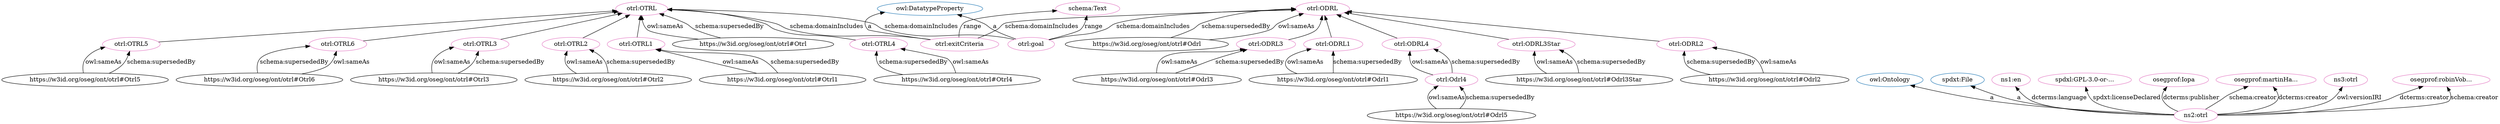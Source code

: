 digraph G {
  rankdir=BT
  node[height=.3]
"https://w3id.org/oseg/ont/otrl#OTRL4" [fillcolor="#1f77b4" color="#1f77b4" label="otrl:OTRL4"]
"https://w3id.org/oseg/ont/otrl#ODRL4" [fillcolor="#1f77b4" color="#1f77b4" label="otrl:ODRL4"]
"https://w3id.org/oseg/ont/otrl#ODRL3Star" [fillcolor="#1f77b4" color="#1f77b4" label="otrl:ODRL3Star"]
"https://w3id.org/oseg/ont/otrl#OTRL5" [fillcolor="#1f77b4" color="#1f77b4" label="otrl:OTRL5"]
"http://www.w3.org/2002/07/owl#Ontology" [fillcolor="#1f77b4" color="#1f77b4" label="owl:Ontology"]
"https://w3id.org/oseg/ont/otrl#ODRL2" [fillcolor="#1f77b4" color="#1f77b4" label="otrl:ODRL2"]
"https://w3id.org/oseg/ont/otrl#OTRL6" [fillcolor="#1f77b4" color="#1f77b4" label="otrl:OTRL6"]
"https://w3id.org/oseg/ont/otrl#OTRL3" [fillcolor="#1f77b4" color="#1f77b4" label="otrl:OTRL3"]
"https://w3id.org/oseg/ont/otrl#OTRL" [fillcolor="#1f77b4" color="#1f77b4" label="otrl:OTRL"]
"http://www.w3.org/2002/07/owl#DatatypeProperty" [fillcolor="#1f77b4" color="#1f77b4" label="owl:DatatypeProperty"]
"https://w3id.org/oseg/ont/otrl#OTRL2" [fillcolor="#1f77b4" color="#1f77b4" label="otrl:OTRL2"]
"http://spdx.org/rdf/terms#File" [fillcolor="#1f77b4" color="#1f77b4" label="spdxt:File"]
"https://w3id.org/oseg/ont/otrl#ODRL3" [fillcolor="#1f77b4" color="#1f77b4" label="otrl:ODRL3"]
"https://w3id.org/oseg/ont/otrl#ODRL" [fillcolor="#1f77b4" color="#1f77b4" label="otrl:ODRL"]
"https://w3id.org/oseg/ont/otrl#OTRL1" [fillcolor="#1f77b4" color="#1f77b4" label="otrl:OTRL1"]
"https://w3id.org/oseg/ont/otrl#ODRL1" [fillcolor="#1f77b4" color="#1f77b4" label="otrl:ODRL1"]
"http://id.loc.gov/vocabulary/iso639-1/en" [fillcolor="#e377c2" color="#e377c2" label="ns1:en"]
"https://w3id.org/oseg/ont/otrl#OTRL" [fillcolor="#e377c2" color="#e377c2" label="otrl:OTRL"]
"https://w3id.org/oseg/ont/otrl#OTRL6" [fillcolor="#e377c2" color="#e377c2" label="otrl:OTRL6"]
"https://w3id.org/oseg/ont/otrl#OTRL5" [fillcolor="#e377c2" color="#e377c2" label="otrl:OTRL5"]
"https://w3id.org/oseg/ont/otrl#exitCriteria" [fillcolor="#e377c2" color="#e377c2" label="otrl:exitCriteria"]
"https://w3id.org/oseg/ont/otrl#ODRL" [fillcolor="#e377c2" color="#e377c2" label="otrl:ODRL"]
"https://w3id.org/oseg/ont/otrl#goal" [fillcolor="#e377c2" color="#e377c2" label="otrl:goal"]
"https://w3id.org/oseg/ont/otrl#ODRL2" [fillcolor="#e377c2" color="#e377c2" label="otrl:ODRL2"]
"https://w3id.org/oseg/ont/otrl#ODRL4" [fillcolor="#e377c2" color="#e377c2" label="otrl:ODRL4"]
"https://w3id.org/oseg/ont/otrl#OTRL4" [fillcolor="#e377c2" color="#e377c2" label="otrl:OTRL4"]
"http://schema.org/Text" [fillcolor="#e377c2" color="#e377c2" label="schema:Text"]
"https://w3id.org/oseg/ont/otrl#OTRL2" [fillcolor="#e377c2" color="#e377c2" label="otrl:OTRL2"]
"https://w3id.org/oseg/ont/otrl#ODRL3Star" [fillcolor="#e377c2" color="#e377c2" label="otrl:ODRL3Star"]
"https://w3id.org/oseg/ont/otrl" [fillcolor="#e377c2" color="#e377c2" label="ns2:otrl"]
"https://spdx.org/licenses/GPL-3.0-or-later" [fillcolor="#e377c2" color="#e377c2" label="spdxl:GPL-3.0-or-..."]
"https://w3id.org/oseg/ont/oseg-profiles#Iopa" [fillcolor="#e377c2" color="#e377c2" label="osegprof:Iopa"]
"https://w3id.org/oseg/ont/otrl#OTRL3" [fillcolor="#e377c2" color="#e377c2" label="otrl:OTRL3"]
"https://w3id.org/oseg/ont/otrl#Odrl4" [fillcolor="#e377c2" color="#e377c2" label="otrl:Odrl4"]
"https://w3id.org/oseg/ont/oseg-profiles#martinHaeuer" [fillcolor="#e377c2" color="#e377c2" label="osegprof:martinHa..."]
"https://w3id.org/oseg/ont/otrl#ODRL3" [fillcolor="#e377c2" color="#e377c2" label="otrl:ODRL3"]
"https://w3id.org/oseg/ont/otrl#ODRL1" [fillcolor="#e377c2" color="#e377c2" label="otrl:ODRL1"]
"https://w3id.org/oseg/ont/1.1.0/otrl" [fillcolor="#e377c2" color="#e377c2" label="ns3:otrl"]
"https://w3id.org/oseg/ont/otrl#OTRL1" [fillcolor="#e377c2" color="#e377c2" label="otrl:OTRL1"]
"https://w3id.org/oseg/ont/oseg-profiles#robinVobruba" [fillcolor="#e377c2" color="#e377c2" label="osegprof:robinVob..."]
  "https://w3id.org/oseg/ont/otrl" -> "http://id.loc.gov/vocabulary/iso639-1/en" [label="dcterms:language"]
  "https://w3id.org/oseg/ont/otrl#OTRL4" -> "https://w3id.org/oseg/ont/otrl#OTRL" [label=""]
  "https://w3id.org/oseg/ont/otrl#goal" -> "https://w3id.org/oseg/ont/otrl#OTRL" [label="schema:domainIncludes"]
  "https://w3id.org/oseg/ont/otrl#Otrl6" -> "https://w3id.org/oseg/ont/otrl#OTRL6" [label="schema:supersededBy"]
  "https://w3id.org/oseg/ont/otrl#Otrl5" -> "https://w3id.org/oseg/ont/otrl#OTRL5" [label="owl:sameAs"]
  "https://w3id.org/oseg/ont/otrl#exitCriteria" -> "http://www.w3.org/2002/07/owl#DatatypeProperty" [label="a"]
  "https://w3id.org/oseg/ont/otrl#Otrl6" -> "https://w3id.org/oseg/ont/otrl#OTRL6" [label="owl:sameAs"]
  "https://w3id.org/oseg/ont/otrl#ODRL4" -> "https://w3id.org/oseg/ont/otrl#ODRL" [label=""]
  "https://w3id.org/oseg/ont/otrl#goal" -> "http://www.w3.org/2002/07/owl#DatatypeProperty" [label="a"]
  "https://w3id.org/oseg/ont/otrl#Otrl" -> "https://w3id.org/oseg/ont/otrl#OTRL" [label="schema:supersededBy"]
  "https://w3id.org/oseg/ont/otrl#Odrl2" -> "https://w3id.org/oseg/ont/otrl#ODRL2" [label="schema:supersededBy"]
  "https://w3id.org/oseg/ont/otrl#Odrl4" -> "https://w3id.org/oseg/ont/otrl#ODRL4" [label="owl:sameAs"]
  "https://w3id.org/oseg/ont/otrl#ODRL3Star" -> "https://w3id.org/oseg/ont/otrl#ODRL" [label=""]
  "https://w3id.org/oseg/ont/otrl#Otrl4" -> "https://w3id.org/oseg/ont/otrl#OTRL4" [label="schema:supersededBy"]
  "https://w3id.org/oseg/ont/otrl#ODRL1" -> "https://w3id.org/oseg/ont/otrl#ODRL" [label=""]
  "https://w3id.org/oseg/ont/otrl#exitCriteria" -> "http://schema.org/Text" [label="range"]
  "https://w3id.org/oseg/ont/otrl#Otrl5" -> "https://w3id.org/oseg/ont/otrl#OTRL5" [label="schema:supersededBy"]
  "https://w3id.org/oseg/ont/otrl#Otrl4" -> "https://w3id.org/oseg/ont/otrl#OTRL4" [label="owl:sameAs"]
  "https://w3id.org/oseg/ont/otrl#Odrl4" -> "https://w3id.org/oseg/ont/otrl#ODRL4" [label="schema:supersededBy"]
  "https://w3id.org/oseg/ont/otrl#Otrl2" -> "https://w3id.org/oseg/ont/otrl#OTRL2" [label="owl:sameAs"]
  "https://w3id.org/oseg/ont/otrl#goal" -> "http://schema.org/Text" [label="range"]
  "https://w3id.org/oseg/ont/otrl#Odrl3Star" -> "https://w3id.org/oseg/ont/otrl#ODRL3Star" [label="owl:sameAs"]
  "https://w3id.org/oseg/ont/otrl" -> "http://www.w3.org/2002/07/owl#Ontology" [label="a"]
  "https://w3id.org/oseg/ont/otrl" -> "https://spdx.org/licenses/GPL-3.0-or-later" [label="spdxt:licenseDeclared"]
  "https://w3id.org/oseg/ont/otrl" -> "https://w3id.org/oseg/ont/oseg-profiles#Iopa" [label="dcterms:publisher"]
  "https://w3id.org/oseg/ont/otrl#exitCriteria" -> "https://w3id.org/oseg/ont/otrl#ODRL" [label="schema:domainIncludes"]
  "https://w3id.org/oseg/ont/otrl#OTRL3" -> "https://w3id.org/oseg/ont/otrl#OTRL" [label=""]
  "https://w3id.org/oseg/ont/otrl#Otrl2" -> "https://w3id.org/oseg/ont/otrl#OTRL2" [label="schema:supersededBy"]
  "https://w3id.org/oseg/ont/otrl#Otrl3" -> "https://w3id.org/oseg/ont/otrl#OTRL3" [label="owl:sameAs"]
  "https://w3id.org/oseg/ont/otrl#Odrl5" -> "https://w3id.org/oseg/ont/otrl#Odrl4" [label="owl:sameAs"]
  "https://w3id.org/oseg/ont/otrl#Odrl3Star" -> "https://w3id.org/oseg/ont/otrl#ODRL3Star" [label="schema:supersededBy"]
  "https://w3id.org/oseg/ont/otrl" -> "https://w3id.org/oseg/ont/oseg-profiles#martinHaeuer" [label="schema:creator"]
  "https://w3id.org/oseg/ont/otrl#Odrl3" -> "https://w3id.org/oseg/ont/otrl#ODRL3" [label="owl:sameAs"]
  "https://w3id.org/oseg/ont/otrl#OTRL1" -> "https://w3id.org/oseg/ont/otrl#OTRL" [label=""]
  "https://w3id.org/oseg/ont/otrl#Odrl1" -> "https://w3id.org/oseg/ont/otrl#ODRL1" [label="owl:sameAs"]
  "https://w3id.org/oseg/ont/otrl" -> "https://w3id.org/oseg/ont/1.1.0/otrl" [label="owl:versionIRI"]
  "https://w3id.org/oseg/ont/otrl#Odrl2" -> "https://w3id.org/oseg/ont/otrl#ODRL2" [label="owl:sameAs"]
  "https://w3id.org/oseg/ont/otrl#Odrl" -> "https://w3id.org/oseg/ont/otrl#ODRL" [label="schema:supersededBy"]
  "https://w3id.org/oseg/ont/otrl#exitCriteria" -> "https://w3id.org/oseg/ont/otrl#OTRL" [label="schema:domainIncludes"]
  "https://w3id.org/oseg/ont/otrl#Odrl" -> "https://w3id.org/oseg/ont/otrl#ODRL" [label="owl:sameAs"]
  "https://w3id.org/oseg/ont/otrl#OTRL6" -> "https://w3id.org/oseg/ont/otrl#OTRL" [label=""]
  "https://w3id.org/oseg/ont/otrl#OTRL5" -> "https://w3id.org/oseg/ont/otrl#OTRL" [label=""]
  "https://w3id.org/oseg/ont/otrl#Otrl" -> "https://w3id.org/oseg/ont/otrl#OTRL" [label="owl:sameAs"]
  "https://w3id.org/oseg/ont/otrl#Otrl1" -> "https://w3id.org/oseg/ont/otrl#OTRL1" [label="owl:sameAs"]
  "https://w3id.org/oseg/ont/otrl#Otrl3" -> "https://w3id.org/oseg/ont/otrl#OTRL3" [label="schema:supersededBy"]
  "https://w3id.org/oseg/ont/otrl#Odrl5" -> "https://w3id.org/oseg/ont/otrl#Odrl4" [label="schema:supersededBy"]
  "https://w3id.org/oseg/ont/otrl" -> "http://spdx.org/rdf/terms#File" [label="a"]
  "https://w3id.org/oseg/ont/otrl#Odrl3" -> "https://w3id.org/oseg/ont/otrl#ODRL3" [label="schema:supersededBy"]
  "https://w3id.org/oseg/ont/otrl#ODRL3" -> "https://w3id.org/oseg/ont/otrl#ODRL" [label=""]
  "https://w3id.org/oseg/ont/otrl" -> "https://w3id.org/oseg/ont/oseg-profiles#martinHaeuer" [label="dcterms:creator"]
  "https://w3id.org/oseg/ont/otrl#Odrl1" -> "https://w3id.org/oseg/ont/otrl#ODRL1" [label="schema:supersededBy"]
  "https://w3id.org/oseg/ont/otrl" -> "https://w3id.org/oseg/ont/oseg-profiles#robinVobruba" [label="dcterms:creator"]
  "https://w3id.org/oseg/ont/otrl#OTRL2" -> "https://w3id.org/oseg/ont/otrl#OTRL" [label=""]
  "https://w3id.org/oseg/ont/otrl#goal" -> "https://w3id.org/oseg/ont/otrl#ODRL" [label="schema:domainIncludes"]
  "https://w3id.org/oseg/ont/otrl" -> "https://w3id.org/oseg/ont/oseg-profiles#robinVobruba" [label="schema:creator"]
  "https://w3id.org/oseg/ont/otrl#ODRL2" -> "https://w3id.org/oseg/ont/otrl#ODRL" [label=""]
  "https://w3id.org/oseg/ont/otrl#Otrl1" -> "https://w3id.org/oseg/ont/otrl#OTRL1" [label="schema:supersededBy"]
}

